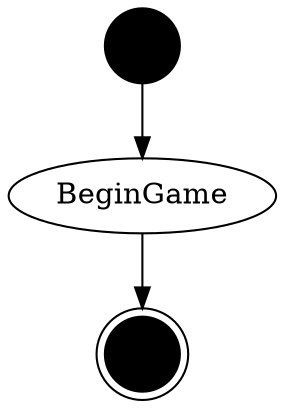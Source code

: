digraph states {
    start [label="" shape=circle style=filled color=black]
    end [label="" shape=doublecircle style=filled color=black]
    start -> BeginGame
    BeginGame -> end
}
